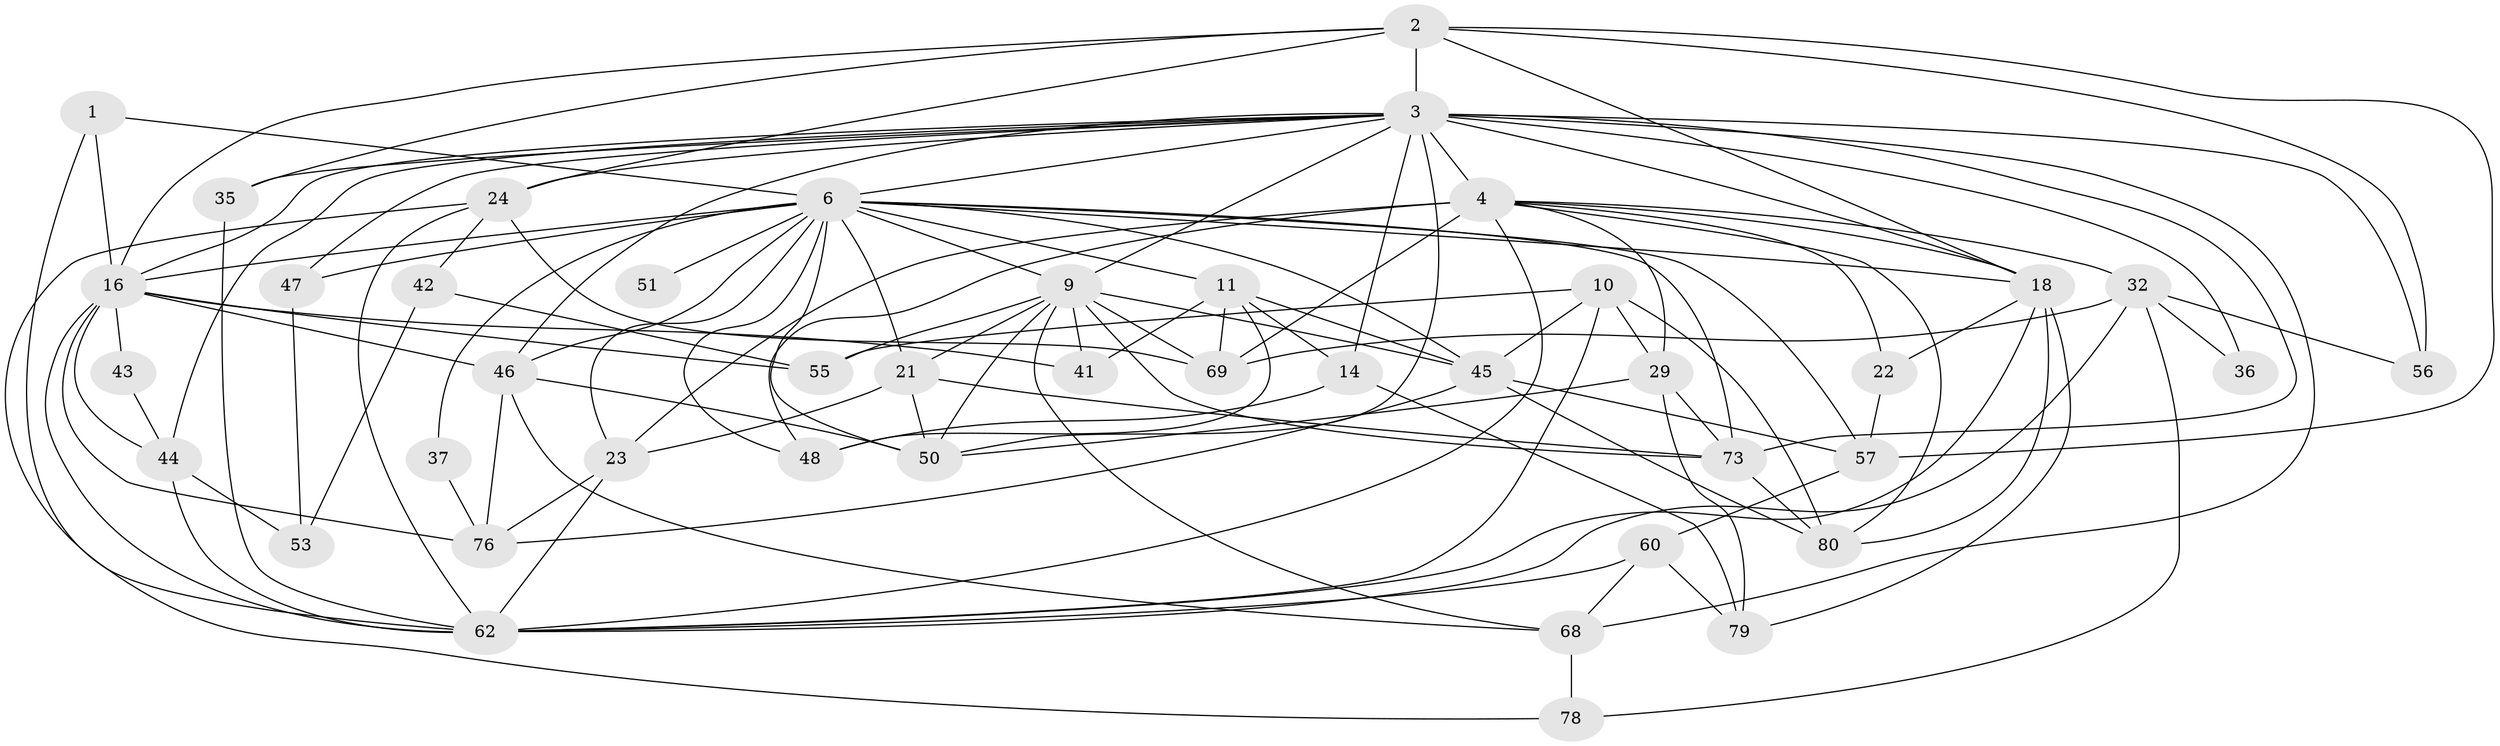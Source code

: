 // original degree distribution, {2: 0.10465116279069768, 4: 0.32558139534883723, 8: 0.011627906976744186, 5: 0.1744186046511628, 6: 0.06976744186046512, 3: 0.27906976744186046, 7: 0.023255813953488372, 9: 0.011627906976744186}
// Generated by graph-tools (version 1.1) at 2025/15/03/09/25 04:15:03]
// undirected, 43 vertices, 119 edges
graph export_dot {
graph [start="1"]
  node [color=gray90,style=filled];
  1 [super="+40"];
  2 [super="+5+26"];
  3 [super="+27+8+20+66"];
  4 [super="+28+31"];
  6 [super="+86+81+7+39+75"];
  9 [super="+83+49+13"];
  10 [super="+17"];
  11 [super="+34"];
  14;
  16 [super="+19+33"];
  18 [super="+85+84"];
  21 [super="+70"];
  22;
  23;
  24 [super="+61"];
  29 [super="+52"];
  32 [super="+72"];
  35;
  36;
  37;
  41 [super="+58"];
  42;
  43;
  44;
  45 [super="+54"];
  46 [super="+65"];
  47;
  48 [super="+63"];
  50;
  51;
  53;
  55 [super="+77"];
  56;
  57;
  60;
  62 [super="+67"];
  68;
  69;
  73;
  76 [super="+82"];
  78;
  79;
  80;
  1 -- 6;
  1 -- 62;
  1 -- 16;
  2 -- 56;
  2 -- 18;
  2 -- 35;
  2 -- 3;
  2 -- 57;
  2 -- 16;
  2 -- 24;
  3 -- 50;
  3 -- 56;
  3 -- 35;
  3 -- 44;
  3 -- 36;
  3 -- 24;
  3 -- 9;
  3 -- 47;
  3 -- 4 [weight=5];
  3 -- 68;
  3 -- 46 [weight=2];
  3 -- 73;
  3 -- 14;
  3 -- 6;
  3 -- 18;
  3 -- 16;
  4 -- 69;
  4 -- 18;
  4 -- 80;
  4 -- 22;
  4 -- 29;
  4 -- 23;
  4 -- 32;
  4 -- 62;
  4 -- 48;
  6 -- 57;
  6 -- 16 [weight=2];
  6 -- 51 [weight=2];
  6 -- 37;
  6 -- 23;
  6 -- 18;
  6 -- 21 [weight=2];
  6 -- 47;
  6 -- 73;
  6 -- 11;
  6 -- 50;
  6 -- 48;
  6 -- 46;
  6 -- 9;
  6 -- 45;
  9 -- 73;
  9 -- 50;
  9 -- 68;
  9 -- 55;
  9 -- 45;
  9 -- 69;
  9 -- 41;
  9 -- 21;
  10 -- 45;
  10 -- 80;
  10 -- 55;
  10 -- 29;
  10 -- 62;
  11 -- 69;
  11 -- 14;
  11 -- 45;
  11 -- 41;
  11 -- 48;
  14 -- 79;
  14 -- 48;
  16 -- 62 [weight=2];
  16 -- 46;
  16 -- 41;
  16 -- 43;
  16 -- 76;
  16 -- 44;
  16 -- 55;
  18 -- 80;
  18 -- 22;
  18 -- 79;
  18 -- 62;
  21 -- 23;
  21 -- 73;
  21 -- 50;
  22 -- 57;
  23 -- 76;
  23 -- 62;
  24 -- 42;
  24 -- 69;
  24 -- 78;
  24 -- 62;
  29 -- 50;
  29 -- 73;
  29 -- 79;
  32 -- 69;
  32 -- 36;
  32 -- 56;
  32 -- 78;
  32 -- 62;
  35 -- 62;
  37 -- 76;
  42 -- 53;
  42 -- 55;
  43 -- 44;
  44 -- 62;
  44 -- 53;
  45 -- 57;
  45 -- 80;
  45 -- 76;
  46 -- 76;
  46 -- 68;
  46 -- 50;
  47 -- 53;
  57 -- 60;
  60 -- 68;
  60 -- 62;
  60 -- 79;
  68 -- 78;
  73 -- 80;
}
